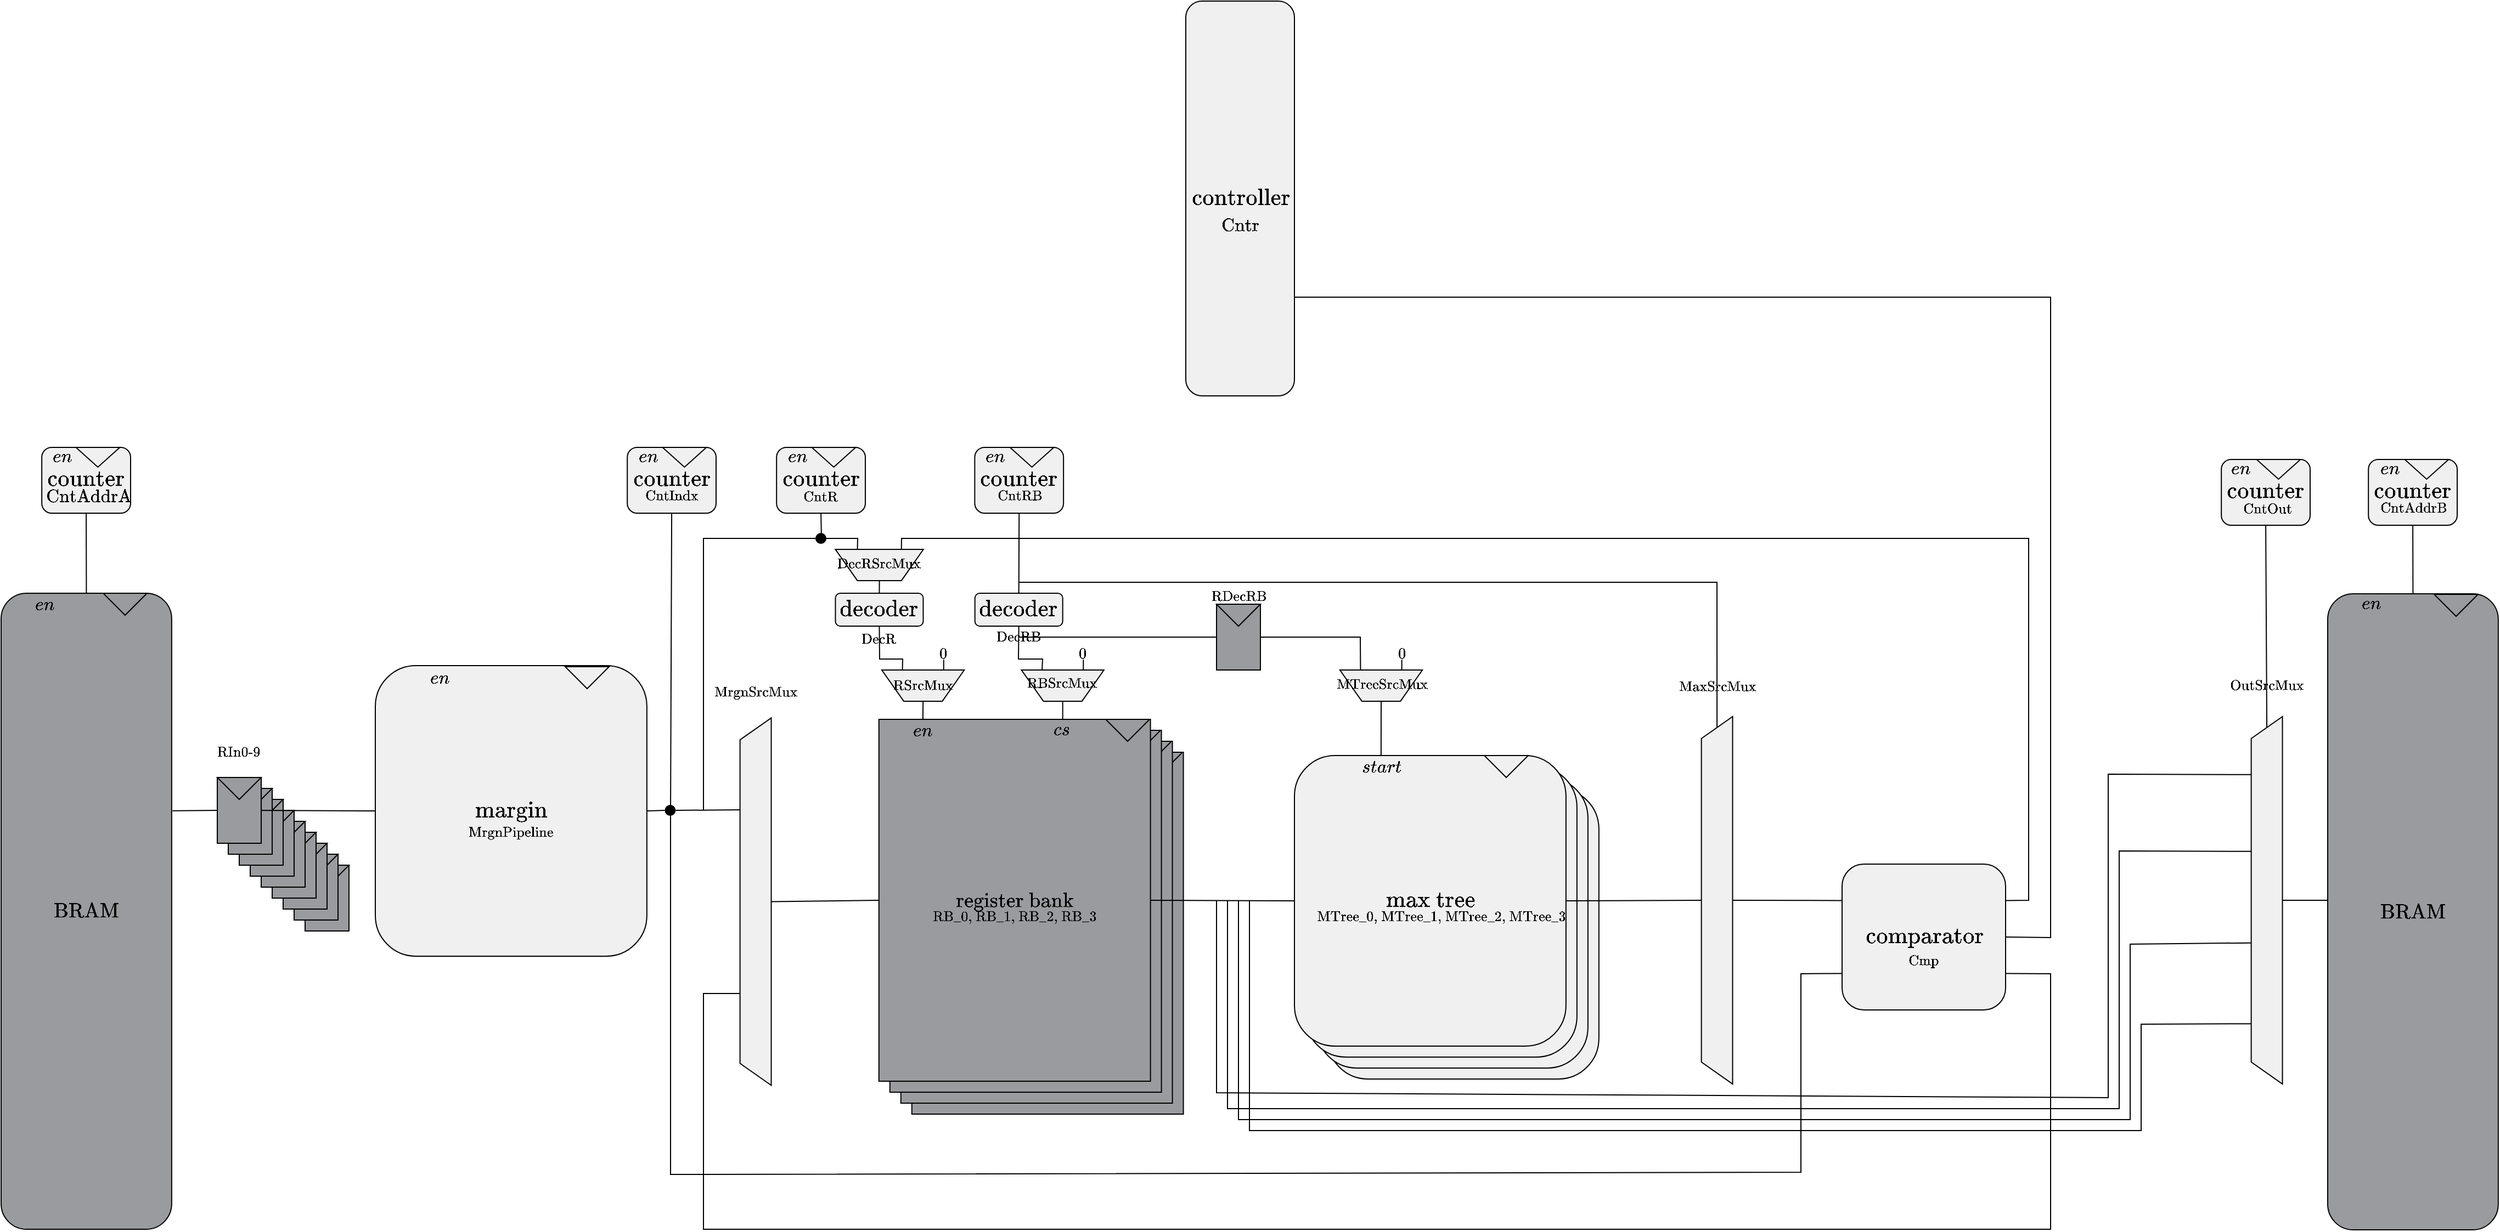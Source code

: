 <mxfile version="26.0.10">
  <diagram name="Page-1" id="adOrIFymFFJTRw3BzbVN">
    <mxGraphModel dx="2607" dy="1590" grid="1" gridSize="10" guides="1" tooltips="1" connect="1" arrows="1" fold="1" page="1" pageScale="1" pageWidth="500" pageHeight="150" math="1" shadow="0">
      <root>
        <mxCell id="0" />
        <mxCell id="1" parent="0" />
        <mxCell id="SzusxRQVRMnyUwZ2KCdy-93" value="" style="group" parent="1" vertex="1" connectable="0">
          <mxGeometry x="477" y="718" width="40" height="60" as="geometry" />
        </mxCell>
        <mxCell id="SzusxRQVRMnyUwZ2KCdy-94" value="" style="group;strokeWidth=1;fillColor=#9A9B9E;strokeColor=default;container=0;" parent="SzusxRQVRMnyUwZ2KCdy-93" vertex="1" connectable="0">
          <mxGeometry width="40" height="60" as="geometry" />
        </mxCell>
        <mxCell id="SzusxRQVRMnyUwZ2KCdy-95" value="" style="rounded=0;whiteSpace=wrap;html=1;fillColor=#9A9B9E;" parent="SzusxRQVRMnyUwZ2KCdy-93" vertex="1">
          <mxGeometry width="40" height="60" as="geometry" />
        </mxCell>
        <mxCell id="SzusxRQVRMnyUwZ2KCdy-96" value="" style="triangle;whiteSpace=wrap;html=1;rotation=90;fillColor=#9A9B9E;" parent="SzusxRQVRMnyUwZ2KCdy-93" vertex="1">
          <mxGeometry x="10" y="-10" width="20" height="40" as="geometry" />
        </mxCell>
        <mxCell id="SzusxRQVRMnyUwZ2KCdy-89" value="" style="group" parent="1" vertex="1" connectable="0">
          <mxGeometry x="467" y="708" width="40" height="60" as="geometry" />
        </mxCell>
        <mxCell id="SzusxRQVRMnyUwZ2KCdy-90" value="" style="group;strokeWidth=1;fillColor=#9A9B9E;strokeColor=default;container=0;" parent="SzusxRQVRMnyUwZ2KCdy-89" vertex="1" connectable="0">
          <mxGeometry width="40" height="60" as="geometry" />
        </mxCell>
        <mxCell id="SzusxRQVRMnyUwZ2KCdy-91" value="" style="rounded=0;whiteSpace=wrap;html=1;fillColor=#9A9B9E;" parent="SzusxRQVRMnyUwZ2KCdy-89" vertex="1">
          <mxGeometry width="40" height="60" as="geometry" />
        </mxCell>
        <mxCell id="SzusxRQVRMnyUwZ2KCdy-92" value="" style="triangle;whiteSpace=wrap;html=1;rotation=90;fillColor=#9A9B9E;" parent="SzusxRQVRMnyUwZ2KCdy-89" vertex="1">
          <mxGeometry x="10" y="-10" width="20" height="40" as="geometry" />
        </mxCell>
        <mxCell id="SzusxRQVRMnyUwZ2KCdy-85" value="" style="group" parent="1" vertex="1" connectable="0">
          <mxGeometry x="457" y="698" width="40" height="60" as="geometry" />
        </mxCell>
        <mxCell id="SzusxRQVRMnyUwZ2KCdy-86" value="" style="group;strokeWidth=1;fillColor=#9A9B9E;strokeColor=default;container=0;" parent="SzusxRQVRMnyUwZ2KCdy-85" vertex="1" connectable="0">
          <mxGeometry width="40" height="60" as="geometry" />
        </mxCell>
        <mxCell id="SzusxRQVRMnyUwZ2KCdy-87" value="" style="rounded=0;whiteSpace=wrap;html=1;fillColor=#9A9B9E;" parent="SzusxRQVRMnyUwZ2KCdy-85" vertex="1">
          <mxGeometry width="40" height="60" as="geometry" />
        </mxCell>
        <mxCell id="SzusxRQVRMnyUwZ2KCdy-88" value="" style="triangle;whiteSpace=wrap;html=1;rotation=90;fillColor=#9A9B9E;" parent="SzusxRQVRMnyUwZ2KCdy-85" vertex="1">
          <mxGeometry x="10" y="-10" width="20" height="40" as="geometry" />
        </mxCell>
        <mxCell id="SzusxRQVRMnyUwZ2KCdy-81" value="" style="group" parent="1" vertex="1" connectable="0">
          <mxGeometry x="447" y="688" width="40" height="60" as="geometry" />
        </mxCell>
        <mxCell id="SzusxRQVRMnyUwZ2KCdy-82" value="" style="group;strokeWidth=1;fillColor=#9A9B9E;strokeColor=default;container=0;" parent="SzusxRQVRMnyUwZ2KCdy-81" vertex="1" connectable="0">
          <mxGeometry width="40" height="60" as="geometry" />
        </mxCell>
        <mxCell id="SzusxRQVRMnyUwZ2KCdy-83" value="" style="rounded=0;whiteSpace=wrap;html=1;fillColor=#9A9B9E;" parent="SzusxRQVRMnyUwZ2KCdy-81" vertex="1">
          <mxGeometry width="40" height="60" as="geometry" />
        </mxCell>
        <mxCell id="SzusxRQVRMnyUwZ2KCdy-84" value="" style="triangle;whiteSpace=wrap;html=1;rotation=90;fillColor=#9A9B9E;" parent="SzusxRQVRMnyUwZ2KCdy-81" vertex="1">
          <mxGeometry x="10" y="-10" width="20" height="40" as="geometry" />
        </mxCell>
        <mxCell id="SzusxRQVRMnyUwZ2KCdy-77" value="" style="group" parent="1" vertex="1" connectable="0">
          <mxGeometry x="437" y="678" width="40" height="60" as="geometry" />
        </mxCell>
        <mxCell id="SzusxRQVRMnyUwZ2KCdy-78" value="" style="group;strokeWidth=1;fillColor=#9A9B9E;strokeColor=default;container=0;" parent="SzusxRQVRMnyUwZ2KCdy-77" vertex="1" connectable="0">
          <mxGeometry width="40" height="60" as="geometry" />
        </mxCell>
        <mxCell id="SzusxRQVRMnyUwZ2KCdy-79" value="" style="rounded=0;whiteSpace=wrap;html=1;fillColor=#9A9B9E;" parent="SzusxRQVRMnyUwZ2KCdy-77" vertex="1">
          <mxGeometry width="40" height="60" as="geometry" />
        </mxCell>
        <mxCell id="SzusxRQVRMnyUwZ2KCdy-80" value="" style="triangle;whiteSpace=wrap;html=1;rotation=90;fillColor=#9A9B9E;" parent="SzusxRQVRMnyUwZ2KCdy-77" vertex="1">
          <mxGeometry x="10" y="-10" width="20" height="40" as="geometry" />
        </mxCell>
        <mxCell id="SzusxRQVRMnyUwZ2KCdy-73" value="" style="group" parent="1" vertex="1" connectable="0">
          <mxGeometry x="427" y="668" width="40" height="60" as="geometry" />
        </mxCell>
        <mxCell id="SzusxRQVRMnyUwZ2KCdy-74" value="" style="group;strokeWidth=1;fillColor=#9A9B9E;strokeColor=default;container=0;" parent="SzusxRQVRMnyUwZ2KCdy-73" vertex="1" connectable="0">
          <mxGeometry width="40" height="60" as="geometry" />
        </mxCell>
        <mxCell id="SzusxRQVRMnyUwZ2KCdy-75" value="" style="rounded=0;whiteSpace=wrap;html=1;fillColor=#9A9B9E;" parent="SzusxRQVRMnyUwZ2KCdy-73" vertex="1">
          <mxGeometry width="40" height="60" as="geometry" />
        </mxCell>
        <mxCell id="SzusxRQVRMnyUwZ2KCdy-76" value="" style="triangle;whiteSpace=wrap;html=1;rotation=90;fillColor=#9A9B9E;" parent="SzusxRQVRMnyUwZ2KCdy-73" vertex="1">
          <mxGeometry x="10" y="-10" width="20" height="40" as="geometry" />
        </mxCell>
        <mxCell id="SzusxRQVRMnyUwZ2KCdy-69" value="" style="group" parent="1" vertex="1" connectable="0">
          <mxGeometry x="417" y="658" width="40" height="60" as="geometry" />
        </mxCell>
        <mxCell id="SzusxRQVRMnyUwZ2KCdy-70" value="" style="group;strokeWidth=1;fillColor=#9A9B9E;strokeColor=default;container=0;" parent="SzusxRQVRMnyUwZ2KCdy-69" vertex="1" connectable="0">
          <mxGeometry width="40" height="60" as="geometry" />
        </mxCell>
        <mxCell id="SzusxRQVRMnyUwZ2KCdy-71" value="" style="rounded=0;whiteSpace=wrap;html=1;fillColor=#9A9B9E;" parent="SzusxRQVRMnyUwZ2KCdy-69" vertex="1">
          <mxGeometry width="40" height="60" as="geometry" />
        </mxCell>
        <mxCell id="SzusxRQVRMnyUwZ2KCdy-72" value="" style="triangle;whiteSpace=wrap;html=1;rotation=90;fillColor=#9A9B9E;" parent="SzusxRQVRMnyUwZ2KCdy-69" vertex="1">
          <mxGeometry x="10" y="-10" width="20" height="40" as="geometry" />
        </mxCell>
        <mxCell id="SzusxRQVRMnyUwZ2KCdy-65" value="" style="group" parent="1" vertex="1" connectable="0">
          <mxGeometry x="407" y="648" width="40" height="60" as="geometry" />
        </mxCell>
        <mxCell id="SzusxRQVRMnyUwZ2KCdy-66" value="" style="group;strokeWidth=1;fillColor=#9A9B9E;strokeColor=default;container=0;" parent="SzusxRQVRMnyUwZ2KCdy-65" vertex="1" connectable="0">
          <mxGeometry width="40" height="60" as="geometry" />
        </mxCell>
        <mxCell id="SzusxRQVRMnyUwZ2KCdy-67" value="" style="rounded=0;whiteSpace=wrap;html=1;fillColor=#9A9B9E;" parent="SzusxRQVRMnyUwZ2KCdy-65" vertex="1">
          <mxGeometry width="40" height="60" as="geometry" />
        </mxCell>
        <mxCell id="SzusxRQVRMnyUwZ2KCdy-68" value="" style="triangle;whiteSpace=wrap;html=1;rotation=90;fillColor=#9A9B9E;" parent="SzusxRQVRMnyUwZ2KCdy-65" vertex="1">
          <mxGeometry x="10" y="-10" width="20" height="40" as="geometry" />
        </mxCell>
        <mxCell id="Q722ckxabsYqj8SurIKe-194" value="" style="rounded=1;whiteSpace=wrap;html=1;fillColor=#F0F0F0;" parent="1" vertex="1">
          <mxGeometry x="1408.5" y="648" width="247.42" height="265" as="geometry" />
        </mxCell>
        <mxCell id="Q722ckxabsYqj8SurIKe-193" value="" style="rounded=1;whiteSpace=wrap;html=1;fillColor=#F0F0F0;" parent="1" vertex="1">
          <mxGeometry x="1398.5" y="638" width="247.42" height="265" as="geometry" />
        </mxCell>
        <mxCell id="Q722ckxabsYqj8SurIKe-192" value="" style="rounded=1;whiteSpace=wrap;html=1;fillColor=#F0F0F0;" parent="1" vertex="1">
          <mxGeometry x="1388.5" y="628" width="247.42" height="265" as="geometry" />
        </mxCell>
        <mxCell id="Q722ckxabsYqj8SurIKe-184" value="" style="rounded=0;whiteSpace=wrap;html=1;fillColor=#9A9B9E;" parent="1" vertex="1">
          <mxGeometry x="1029.87" y="615" width="247.42" height="330" as="geometry" />
        </mxCell>
        <mxCell id="Q722ckxabsYqj8SurIKe-185" value="" style="triangle;whiteSpace=wrap;html=1;rotation=90;fillColor=#9A9B9E;" parent="1" vertex="1">
          <mxGeometry x="1246.5" y="605" width="20" height="40" as="geometry" />
        </mxCell>
        <mxCell id="Q722ckxabsYqj8SurIKe-186" value="&lt;font style=&quot;font-size: 14px;&quot;&gt;$$en$$&lt;/font&gt;" style="text;html=1;align=center;verticalAlign=middle;whiteSpace=wrap;rounded=0;" parent="1" vertex="1">
          <mxGeometry x="1040.08" y="616" width="60" height="18" as="geometry" />
        </mxCell>
        <mxCell id="Q722ckxabsYqj8SurIKe-187" value="&lt;font style=&quot;font-size: 14px;&quot;&gt;$$cs$$&lt;/font&gt;" style="text;html=1;align=center;verticalAlign=middle;whiteSpace=wrap;rounded=0;" parent="1" vertex="1">
          <mxGeometry x="1167.34" y="615" width="60" height="18" as="geometry" />
        </mxCell>
        <mxCell id="Q722ckxabsYqj8SurIKe-180" value="" style="rounded=0;whiteSpace=wrap;html=1;fillColor=#9A9B9E;" parent="1" vertex="1">
          <mxGeometry x="1019.87" y="605" width="247.42" height="330" as="geometry" />
        </mxCell>
        <mxCell id="Q722ckxabsYqj8SurIKe-181" value="" style="triangle;whiteSpace=wrap;html=1;rotation=90;fillColor=#9A9B9E;" parent="1" vertex="1">
          <mxGeometry x="1236.5" y="595" width="20" height="40" as="geometry" />
        </mxCell>
        <mxCell id="Q722ckxabsYqj8SurIKe-182" value="&lt;font style=&quot;font-size: 14px;&quot;&gt;$$en$$&lt;/font&gt;" style="text;html=1;align=center;verticalAlign=middle;whiteSpace=wrap;rounded=0;" parent="1" vertex="1">
          <mxGeometry x="1030.08" y="606" width="60" height="18" as="geometry" />
        </mxCell>
        <mxCell id="Q722ckxabsYqj8SurIKe-183" value="&lt;font style=&quot;font-size: 14px;&quot;&gt;$$cs$$&lt;/font&gt;" style="text;html=1;align=center;verticalAlign=middle;whiteSpace=wrap;rounded=0;" parent="1" vertex="1">
          <mxGeometry x="1157.34" y="605" width="60" height="18" as="geometry" />
        </mxCell>
        <mxCell id="Q722ckxabsYqj8SurIKe-176" value="" style="rounded=0;whiteSpace=wrap;html=1;fillColor=#9A9B9E;" parent="1" vertex="1">
          <mxGeometry x="1009.87" y="595" width="247.42" height="330" as="geometry" />
        </mxCell>
        <mxCell id="Q722ckxabsYqj8SurIKe-177" value="" style="triangle;whiteSpace=wrap;html=1;rotation=90;fillColor=#9A9B9E;" parent="1" vertex="1">
          <mxGeometry x="1226.5" y="585" width="20" height="40" as="geometry" />
        </mxCell>
        <mxCell id="Q722ckxabsYqj8SurIKe-178" value="&lt;font style=&quot;font-size: 14px;&quot;&gt;$$en$$&lt;/font&gt;" style="text;html=1;align=center;verticalAlign=middle;whiteSpace=wrap;rounded=0;" parent="1" vertex="1">
          <mxGeometry x="1020.08" y="596" width="60" height="18" as="geometry" />
        </mxCell>
        <mxCell id="Q722ckxabsYqj8SurIKe-179" value="&lt;font style=&quot;font-size: 14px;&quot;&gt;$$cs$$&lt;/font&gt;" style="text;html=1;align=center;verticalAlign=middle;whiteSpace=wrap;rounded=0;" parent="1" vertex="1">
          <mxGeometry x="1147.34" y="595" width="60" height="18" as="geometry" />
        </mxCell>
        <mxCell id="Q722ckxabsYqj8SurIKe-1" value="" style="shape=trapezoid;perimeter=trapezoidPerimeter;whiteSpace=wrap;html=1;fixedSize=1;rotation=-90;fillColor=#F0F0F0;" parent="1" vertex="1">
          <mxGeometry x="720" y="737" width="335.08" height="28.44" as="geometry" />
        </mxCell>
        <mxCell id="Q722ckxabsYqj8SurIKe-38" value="&lt;font size=&quot;3&quot;&gt;$$\text{register bank}$$&lt;/font&gt;" style="rounded=0;whiteSpace=wrap;html=1;fillColor=#9A9B9E;" parent="1" vertex="1">
          <mxGeometry x="999.87" y="585" width="247.42" height="330" as="geometry" />
        </mxCell>
        <mxCell id="Q722ckxabsYqj8SurIKe-40" value="" style="triangle;whiteSpace=wrap;html=1;rotation=90;fillColor=#9A9B9E;" parent="1" vertex="1">
          <mxGeometry x="1216.5" y="575" width="20" height="40" as="geometry" />
        </mxCell>
        <mxCell id="Q722ckxabsYqj8SurIKe-41" value="&lt;font style=&quot;font-size: 14px;&quot;&gt;$$en$$&lt;/font&gt;" style="text;html=1;align=center;verticalAlign=middle;whiteSpace=wrap;rounded=0;" parent="1" vertex="1">
          <mxGeometry x="1010.08" y="586" width="60" height="18" as="geometry" />
        </mxCell>
        <mxCell id="Q722ckxabsYqj8SurIKe-42" value="&lt;font style=&quot;font-size: 14px;&quot;&gt;$$cs$$&lt;/font&gt;" style="text;html=1;align=center;verticalAlign=middle;whiteSpace=wrap;rounded=0;" parent="1" vertex="1">
          <mxGeometry x="1137.34" y="585" width="60" height="18" as="geometry" />
        </mxCell>
        <mxCell id="Q722ckxabsYqj8SurIKe-44" value="" style="shape=trapezoid;perimeter=trapezoidPerimeter;whiteSpace=wrap;html=1;fixedSize=1;rotation=-180;fillColor=#F0F0F0;" parent="1" vertex="1">
          <mxGeometry x="1002.5" y="540" width="75.16" height="28.44" as="geometry" />
        </mxCell>
        <mxCell id="Q722ckxabsYqj8SurIKe-70" value="" style="endArrow=none;html=1;rounded=0;exitX=0.5;exitY=1;exitDx=0;exitDy=0;entryX=0;entryY=0.5;entryDx=0;entryDy=0;startFill=0;" parent="1" source="Q722ckxabsYqj8SurIKe-1" target="Q722ckxabsYqj8SurIKe-38" edge="1">
          <mxGeometry width="50" height="50" relative="1" as="geometry">
            <mxPoint x="1047.58" y="825" as="sourcePoint" />
            <mxPoint x="1097.58" y="775" as="targetPoint" />
          </mxGeometry>
        </mxCell>
        <mxCell id="Q722ckxabsYqj8SurIKe-74" value="&lt;font style=&quot;font-size: 18px;&quot;&gt;$$\text{decoder}$$&lt;/font&gt;" style="rounded=1;whiteSpace=wrap;html=1;fillColor=#F0F0F0;" parent="1" vertex="1">
          <mxGeometry x="960.24" y="470" width="80" height="30" as="geometry" />
        </mxCell>
        <mxCell id="Q722ckxabsYqj8SurIKe-79" value="" style="group" parent="1" vertex="1" connectable="0">
          <mxGeometry x="898.5" y="330" width="89" height="67" as="geometry" />
        </mxCell>
        <mxCell id="Q722ckxabsYqj8SurIKe-75" value="&lt;font style=&quot;font-size: 18px;&quot;&gt;$$\text{counter}$$&lt;/font&gt;" style="rounded=1;whiteSpace=wrap;html=1;fillColor=#F0F0F0;" parent="Q722ckxabsYqj8SurIKe-79" vertex="1">
          <mxGeometry x="8.091" y="7" width="80.909" height="60" as="geometry" />
        </mxCell>
        <mxCell id="Q722ckxabsYqj8SurIKe-77" value="" style="triangle;whiteSpace=wrap;html=1;rotation=90;fillColor=#F0F0F0;" parent="Q722ckxabsYqj8SurIKe-79" vertex="1">
          <mxGeometry x="51.203" y="-4" width="17.98" height="40" as="geometry" />
        </mxCell>
        <mxCell id="Q722ckxabsYqj8SurIKe-78" value="&lt;font style=&quot;font-size: 14px;&quot;&gt;$$en$$&lt;/font&gt;" style="text;html=1;align=center;verticalAlign=middle;whiteSpace=wrap;rounded=0;" parent="Q722ckxabsYqj8SurIKe-79" vertex="1">
          <mxGeometry width="53.939" height="30" as="geometry" />
        </mxCell>
        <mxCell id="iXVDNPHg3G7X44UoFmJs-3" value="&lt;font style=&quot;font-size: 11px;&quot;&gt;$$\text{CntR}$$&lt;/font&gt;" style="text;html=1;align=center;verticalAlign=middle;whiteSpace=wrap;rounded=0;" vertex="1" parent="Q722ckxabsYqj8SurIKe-79">
          <mxGeometry x="18.55" y="37" width="60" height="30" as="geometry" />
        </mxCell>
        <mxCell id="Q722ckxabsYqj8SurIKe-97" value="" style="endArrow=none;html=1;rounded=0;entryX=0.5;entryY=1;entryDx=0;entryDy=0;exitX=0.75;exitY=1;exitDx=0;exitDy=0;" parent="1" source="Q722ckxabsYqj8SurIKe-44" target="Q722ckxabsYqj8SurIKe-74" edge="1">
          <mxGeometry width="50" height="50" relative="1" as="geometry">
            <mxPoint x="947.5" y="530" as="sourcePoint" />
            <mxPoint x="997.5" y="480" as="targetPoint" />
            <Array as="points">
              <mxPoint x="1021.5" y="530" />
              <mxPoint x="1000.5" y="530" />
            </Array>
          </mxGeometry>
        </mxCell>
        <mxCell id="Q722ckxabsYqj8SurIKe-98" value="" style="shape=trapezoid;perimeter=trapezoidPerimeter;whiteSpace=wrap;html=1;fixedSize=1;rotation=-180;fillColor=#F0F0F0;" parent="1" vertex="1">
          <mxGeometry x="960.24" y="430" width="80.16" height="28.44" as="geometry" />
        </mxCell>
        <mxCell id="Q722ckxabsYqj8SurIKe-99" value="" style="endArrow=none;html=1;rounded=0;exitX=0.5;exitY=0;exitDx=0;exitDy=0;entryX=0.5;entryY=0;entryDx=0;entryDy=0;" parent="1" source="Q722ckxabsYqj8SurIKe-74" target="Q722ckxabsYqj8SurIKe-98" edge="1">
          <mxGeometry width="50" height="50" relative="1" as="geometry">
            <mxPoint x="1107.5" y="430" as="sourcePoint" />
            <mxPoint x="1157.5" y="380" as="targetPoint" />
          </mxGeometry>
        </mxCell>
        <mxCell id="Q722ckxabsYqj8SurIKe-102" value="" style="endArrow=none;html=1;rounded=0;entryX=0.5;entryY=1;entryDx=0;entryDy=0;exitX=0.75;exitY=1;exitDx=0;exitDy=0;" parent="1" source="Q722ckxabsYqj8SurIKe-98" target="Q722ckxabsYqj8SurIKe-75" edge="1">
          <mxGeometry width="50" height="50" relative="1" as="geometry">
            <mxPoint x="947.5" y="370" as="sourcePoint" />
            <mxPoint x="997.5" y="320" as="targetPoint" />
            <Array as="points">
              <mxPoint x="980.5" y="420" />
              <mxPoint x="947.5" y="420" />
            </Array>
          </mxGeometry>
        </mxCell>
        <mxCell id="Q722ckxabsYqj8SurIKe-105" value="$$0$$" style="text;html=1;align=center;verticalAlign=middle;whiteSpace=wrap;rounded=0;" parent="1" vertex="1">
          <mxGeometry x="1055.08" y="520" width="7.54" height="10" as="geometry" />
        </mxCell>
        <mxCell id="Q722ckxabsYqj8SurIKe-108" value="" style="endArrow=none;html=1;rounded=0;entryX=0.25;entryY=1;entryDx=0;entryDy=0;exitX=0.441;exitY=1.031;exitDx=0;exitDy=0;exitPerimeter=0;" parent="1" target="Q722ckxabsYqj8SurIKe-44" edge="1">
          <mxGeometry width="50" height="50" relative="1" as="geometry">
            <mxPoint x="1058.9" y="530.62" as="sourcePoint" />
            <mxPoint x="1067.5" y="540" as="targetPoint" />
          </mxGeometry>
        </mxCell>
        <mxCell id="Q722ckxabsYqj8SurIKe-114" value="" style="shape=trapezoid;perimeter=trapezoidPerimeter;whiteSpace=wrap;html=1;fixedSize=1;rotation=-180;fillColor=#F0F0F0;" parent="1" vertex="1">
          <mxGeometry x="1129.76" y="540" width="75.16" height="28.44" as="geometry" />
        </mxCell>
        <mxCell id="Q722ckxabsYqj8SurIKe-115" value="&lt;font style=&quot;font-size: 18px;&quot;&gt;$$\text{decoder}$$&lt;/font&gt;" style="rounded=1;whiteSpace=wrap;html=1;fillColor=#F0F0F0;" parent="1" vertex="1">
          <mxGeometry x="1087.34" y="470" width="80" height="30" as="geometry" />
        </mxCell>
        <mxCell id="Q722ckxabsYqj8SurIKe-117" value="$$0$$" style="text;html=1;align=center;verticalAlign=middle;whiteSpace=wrap;rounded=0;" parent="1" vertex="1">
          <mxGeometry x="1182.34" y="520" width="7.54" height="10" as="geometry" />
        </mxCell>
        <mxCell id="Q722ckxabsYqj8SurIKe-118" value="" style="endArrow=none;html=1;rounded=0;entryX=0.25;entryY=1;entryDx=0;entryDy=0;exitX=0.441;exitY=1.031;exitDx=0;exitDy=0;exitPerimeter=0;" parent="1" target="Q722ckxabsYqj8SurIKe-114" edge="1">
          <mxGeometry width="50" height="50" relative="1" as="geometry">
            <mxPoint x="1186.16" y="530.62" as="sourcePoint" />
            <mxPoint x="1194.76" y="540" as="targetPoint" />
          </mxGeometry>
        </mxCell>
        <mxCell id="Q722ckxabsYqj8SurIKe-119" value="" style="endArrow=none;html=1;rounded=0;exitX=0.5;exitY=0;exitDx=0;exitDy=0;entryX=0.5;entryY=0;entryDx=0;entryDy=0;" parent="1" source="Q722ckxabsYqj8SurIKe-42" target="Q722ckxabsYqj8SurIKe-114" edge="1">
          <mxGeometry width="50" height="50" relative="1" as="geometry">
            <mxPoint x="1277.5" y="540" as="sourcePoint" />
            <mxPoint x="1327.5" y="490" as="targetPoint" />
          </mxGeometry>
        </mxCell>
        <mxCell id="Q722ckxabsYqj8SurIKe-120" value="" style="group;rounded=0;" parent="1" vertex="1" connectable="0">
          <mxGeometry x="1079.08" y="330" width="89" height="67" as="geometry" />
        </mxCell>
        <mxCell id="Q722ckxabsYqj8SurIKe-121" value="&lt;font style=&quot;font-size: 18px;&quot;&gt;$$\text{counter}$$&lt;/font&gt;" style="rounded=1;whiteSpace=wrap;html=1;fillColor=#F0F0F0;" parent="Q722ckxabsYqj8SurIKe-120" vertex="1">
          <mxGeometry x="8.091" y="7" width="80.909" height="60" as="geometry" />
        </mxCell>
        <mxCell id="Q722ckxabsYqj8SurIKe-122" value="" style="triangle;whiteSpace=wrap;html=1;rotation=90;fillColor=#F0F0F0;" parent="Q722ckxabsYqj8SurIKe-120" vertex="1">
          <mxGeometry x="51.203" y="-4" width="17.98" height="40" as="geometry" />
        </mxCell>
        <mxCell id="Q722ckxabsYqj8SurIKe-123" value="&lt;font style=&quot;font-size: 14px;&quot;&gt;$$en$$&lt;/font&gt;" style="text;html=1;align=center;verticalAlign=middle;whiteSpace=wrap;rounded=0;" parent="Q722ckxabsYqj8SurIKe-120" vertex="1">
          <mxGeometry width="53.939" height="30" as="geometry" />
        </mxCell>
        <mxCell id="iXVDNPHg3G7X44UoFmJs-4" value="&lt;font style=&quot;font-size: 11px;&quot;&gt;$$\text{CntRB}$$&lt;/font&gt;" style="text;html=1;align=center;verticalAlign=middle;whiteSpace=wrap;rounded=0;" vertex="1" parent="Q722ckxabsYqj8SurIKe-120">
          <mxGeometry x="18.55" y="36" width="60" height="30" as="geometry" />
        </mxCell>
        <mxCell id="Q722ckxabsYqj8SurIKe-124" value="" style="endArrow=none;html=1;rounded=0;entryX=0.5;entryY=1;entryDx=0;entryDy=0;exitX=0.5;exitY=0;exitDx=0;exitDy=0;" parent="1" source="Q722ckxabsYqj8SurIKe-115" target="Q722ckxabsYqj8SurIKe-121" edge="1">
          <mxGeometry width="50" height="50" relative="1" as="geometry">
            <mxPoint x="1117.5" y="500" as="sourcePoint" />
            <mxPoint x="1167.5" y="450" as="targetPoint" />
          </mxGeometry>
        </mxCell>
        <mxCell id="Q722ckxabsYqj8SurIKe-139" value="" style="endArrow=none;html=1;rounded=0;entryX=0.5;entryY=0;entryDx=0;entryDy=0;exitX=0.162;exitY=-0.001;exitDx=0;exitDy=0;exitPerimeter=0;" parent="1" source="Q722ckxabsYqj8SurIKe-38" target="Q722ckxabsYqj8SurIKe-44" edge="1">
          <mxGeometry width="50" height="50" relative="1" as="geometry">
            <mxPoint x="947.5" y="630" as="sourcePoint" />
            <mxPoint x="997.5" y="580" as="targetPoint" />
          </mxGeometry>
        </mxCell>
        <mxCell id="Q722ckxabsYqj8SurIKe-190" value="&lt;font style=&quot;font-size: 18px;&quot;&gt;$$\text{max tree}$$&lt;/font&gt;" style="rounded=1;whiteSpace=wrap;html=1;fillColor=#F0F0F0;" parent="1" vertex="1">
          <mxGeometry x="1378.5" y="618" width="247.42" height="265" as="geometry" />
        </mxCell>
        <mxCell id="Q722ckxabsYqj8SurIKe-191" value="&lt;font style=&quot;font-size: 18px;&quot;&gt;$$\text{controller}$$&lt;/font&gt;" style="rounded=1;whiteSpace=wrap;html=1;fillColor=#F0F0F0;" parent="1" vertex="1">
          <mxGeometry x="1279.5" y="-70" width="99" height="360" as="geometry" />
        </mxCell>
        <mxCell id="Q722ckxabsYqj8SurIKe-195" value="" style="endArrow=none;html=1;rounded=0;exitX=1;exitY=0.5;exitDx=0;exitDy=0;entryX=0;entryY=0.5;entryDx=0;entryDy=0;" parent="1" source="Q722ckxabsYqj8SurIKe-38" target="Q722ckxabsYqj8SurIKe-190" edge="1">
          <mxGeometry width="50" height="50" relative="1" as="geometry">
            <mxPoint x="1367.5" y="760" as="sourcePoint" />
            <mxPoint x="1417.5" y="710" as="targetPoint" />
          </mxGeometry>
        </mxCell>
        <mxCell id="Q722ckxabsYqj8SurIKe-196" value="" style="shape=trapezoid;perimeter=trapezoidPerimeter;whiteSpace=wrap;html=1;fixedSize=1;rotation=-90;fillColor=#F0F0F0;" parent="1" vertex="1">
          <mxGeometry x="1596" y="735.78" width="335.08" height="28.44" as="geometry" />
        </mxCell>
        <mxCell id="Q722ckxabsYqj8SurIKe-197" value="" style="endArrow=none;html=1;rounded=0;exitX=1;exitY=0.5;exitDx=0;exitDy=0;entryX=0.5;entryY=0;entryDx=0;entryDy=0;" parent="1" source="Q722ckxabsYqj8SurIKe-190" target="Q722ckxabsYqj8SurIKe-196" edge="1">
          <mxGeometry width="50" height="50" relative="1" as="geometry">
            <mxPoint x="1857.5" y="790" as="sourcePoint" />
            <mxPoint x="1747.5" y="750" as="targetPoint" />
          </mxGeometry>
        </mxCell>
        <mxCell id="Q722ckxabsYqj8SurIKe-198" value="&lt;font style=&quot;font-size: 18px;&quot;&gt;$$\text{comparator}$$&lt;/font&gt;" style="rounded=1;whiteSpace=wrap;html=1;fillColor=#F0F0F0;" parent="1" vertex="1">
          <mxGeometry x="1877.5" y="717" width="149" height="133" as="geometry" />
        </mxCell>
        <mxCell id="Q722ckxabsYqj8SurIKe-200" value="" style="endArrow=none;html=1;rounded=0;entryX=0.25;entryY=0;entryDx=0;entryDy=0;exitX=1;exitY=0.75;exitDx=0;exitDy=0;" parent="1" source="Q722ckxabsYqj8SurIKe-198" target="Q722ckxabsYqj8SurIKe-1" edge="1">
          <mxGeometry width="50" height="50" relative="1" as="geometry">
            <mxPoint x="2027.5" y="770" as="sourcePoint" />
            <mxPoint x="747.5" y="850" as="targetPoint" />
            <Array as="points">
              <mxPoint x="2067.5" y="817" />
              <mxPoint x="2067.5" y="1050" />
              <mxPoint x="840" y="1050" />
              <mxPoint x="840" y="835" />
            </Array>
          </mxGeometry>
        </mxCell>
        <mxCell id="Q722ckxabsYqj8SurIKe-201" value="" style="triangle;whiteSpace=wrap;html=1;rotation=90;fillColor=#F0F0F0;" parent="1" vertex="1">
          <mxGeometry x="1561.5" y="608" width="20" height="40" as="geometry" />
        </mxCell>
        <mxCell id="Q722ckxabsYqj8SurIKe-202" value="&lt;font style=&quot;font-size: 14px;&quot;&gt;$$start$$&lt;/font&gt;" style="text;html=1;align=center;verticalAlign=middle;whiteSpace=wrap;rounded=0;" parent="1" vertex="1">
          <mxGeometry x="1427.5" y="613" width="60" height="30" as="geometry" />
        </mxCell>
        <mxCell id="SzusxRQVRMnyUwZ2KCdy-1" value="" style="endArrow=none;html=1;rounded=0;entryX=1;entryY=0.5;entryDx=0;entryDy=0;" parent="1" target="Q722ckxabsYqj8SurIKe-196" edge="1">
          <mxGeometry width="50" height="50" relative="1" as="geometry">
            <mxPoint x="1127.5" y="460" as="sourcePoint" />
            <mxPoint x="1757.5" y="470" as="targetPoint" />
            <Array as="points">
              <mxPoint x="1763.5" y="460" />
            </Array>
          </mxGeometry>
        </mxCell>
        <mxCell id="SzusxRQVRMnyUwZ2KCdy-2" value="" style="endArrow=none;html=1;rounded=0;entryX=0;entryY=0.25;entryDx=0;entryDy=0;exitX=0.5;exitY=1;exitDx=0;exitDy=0;" parent="1" source="Q722ckxabsYqj8SurIKe-196" target="Q722ckxabsYqj8SurIKe-198" edge="1">
          <mxGeometry width="50" height="50" relative="1" as="geometry">
            <mxPoint x="1837.5" y="940" as="sourcePoint" />
            <mxPoint x="1887.5" y="890" as="targetPoint" />
          </mxGeometry>
        </mxCell>
        <mxCell id="SzusxRQVRMnyUwZ2KCdy-3" value="" style="endArrow=none;html=1;rounded=0;exitX=1;exitY=0.25;exitDx=0;exitDy=0;entryX=0.25;entryY=1;entryDx=0;entryDy=0;" parent="1" source="Q722ckxabsYqj8SurIKe-198" target="Q722ckxabsYqj8SurIKe-98" edge="1">
          <mxGeometry width="50" height="50" relative="1" as="geometry">
            <mxPoint x="2037.5" y="750" as="sourcePoint" />
            <mxPoint x="2087.5" y="700" as="targetPoint" />
            <Array as="points">
              <mxPoint x="2047.5" y="750" />
              <mxPoint x="2047.5" y="420" />
              <mxPoint x="1020.5" y="420" />
            </Array>
          </mxGeometry>
        </mxCell>
        <mxCell id="SzusxRQVRMnyUwZ2KCdy-4" value="" style="endArrow=none;html=1;rounded=0;exitX=1;exitY=0.5;exitDx=0;exitDy=0;entryX=1;entryY=0.75;entryDx=0;entryDy=0;" parent="1" source="Q722ckxabsYqj8SurIKe-198" target="Q722ckxabsYqj8SurIKe-191" edge="1">
          <mxGeometry width="50" height="50" relative="1" as="geometry">
            <mxPoint x="2047.5" y="790" as="sourcePoint" />
            <mxPoint x="2067.5" y="308.462" as="targetPoint" />
            <Array as="points">
              <mxPoint x="2067.5" y="784" />
              <mxPoint x="2067.5" y="200" />
            </Array>
          </mxGeometry>
        </mxCell>
        <mxCell id="SzusxRQVRMnyUwZ2KCdy-6" value="" style="shape=trapezoid;perimeter=trapezoidPerimeter;whiteSpace=wrap;html=1;fixedSize=1;rotation=-180;fillColor=#F0F0F0;" parent="1" vertex="1">
          <mxGeometry x="1419.92" y="540" width="75.16" height="28.44" as="geometry" />
        </mxCell>
        <mxCell id="SzusxRQVRMnyUwZ2KCdy-7" value="$$0$$" style="text;html=1;align=center;verticalAlign=middle;whiteSpace=wrap;rounded=0;" parent="1" vertex="1">
          <mxGeometry x="1472.5" y="520" width="7.54" height="10" as="geometry" />
        </mxCell>
        <mxCell id="SzusxRQVRMnyUwZ2KCdy-8" value="" style="endArrow=none;html=1;rounded=0;entryX=0.25;entryY=1;entryDx=0;entryDy=0;exitX=0.441;exitY=1.031;exitDx=0;exitDy=0;exitPerimeter=0;" parent="1" target="SzusxRQVRMnyUwZ2KCdy-6" edge="1">
          <mxGeometry width="50" height="50" relative="1" as="geometry">
            <mxPoint x="1476.32" y="530.62" as="sourcePoint" />
            <mxPoint x="1484.92" y="540" as="targetPoint" />
          </mxGeometry>
        </mxCell>
        <mxCell id="SzusxRQVRMnyUwZ2KCdy-12" value="" style="group" parent="1" vertex="1" connectable="0">
          <mxGeometry x="1307.5" y="480" width="40" height="60" as="geometry" />
        </mxCell>
        <mxCell id="SzusxRQVRMnyUwZ2KCdy-13" value="" style="group;strokeWidth=1;fillColor=#9A9B9E;strokeColor=default;container=0;" parent="SzusxRQVRMnyUwZ2KCdy-12" vertex="1" connectable="0">
          <mxGeometry width="40" height="60" as="geometry" />
        </mxCell>
        <mxCell id="SzusxRQVRMnyUwZ2KCdy-14" value="" style="rounded=0;whiteSpace=wrap;html=1;fillColor=#9A9B9E;" parent="SzusxRQVRMnyUwZ2KCdy-12" vertex="1">
          <mxGeometry width="40" height="60" as="geometry" />
        </mxCell>
        <mxCell id="SzusxRQVRMnyUwZ2KCdy-15" value="" style="triangle;whiteSpace=wrap;html=1;rotation=90;fillColor=#9A9B9E;" parent="SzusxRQVRMnyUwZ2KCdy-12" vertex="1">
          <mxGeometry x="10" y="-10" width="20" height="40" as="geometry" />
        </mxCell>
        <mxCell id="SzusxRQVRMnyUwZ2KCdy-16" value="" style="endArrow=none;html=1;rounded=0;entryX=0;entryY=0.5;entryDx=0;entryDy=0;" parent="1" target="SzusxRQVRMnyUwZ2KCdy-14" edge="1">
          <mxGeometry width="50" height="50" relative="1" as="geometry">
            <mxPoint x="1127.5" y="510" as="sourcePoint" />
            <mxPoint x="1307.5" y="510" as="targetPoint" />
          </mxGeometry>
        </mxCell>
        <mxCell id="SzusxRQVRMnyUwZ2KCdy-17" value="" style="endArrow=none;html=1;rounded=0;exitX=1;exitY=0.5;exitDx=0;exitDy=0;entryX=0.75;entryY=1;entryDx=0;entryDy=0;" parent="1" source="SzusxRQVRMnyUwZ2KCdy-14" target="SzusxRQVRMnyUwZ2KCdy-6" edge="1">
          <mxGeometry width="50" height="50" relative="1" as="geometry">
            <mxPoint x="1387.5" y="550" as="sourcePoint" />
            <mxPoint x="1437.5" y="500" as="targetPoint" />
            <Array as="points">
              <mxPoint x="1438.5" y="510" />
            </Array>
          </mxGeometry>
        </mxCell>
        <mxCell id="SzusxRQVRMnyUwZ2KCdy-18" value="" style="shape=trapezoid;perimeter=trapezoidPerimeter;whiteSpace=wrap;html=1;fixedSize=1;rotation=-90;fillColor=#F0F0F0;" parent="1" vertex="1">
          <mxGeometry x="2097" y="735.78" width="335.08" height="28.44" as="geometry" />
        </mxCell>
        <mxCell id="SzusxRQVRMnyUwZ2KCdy-19" value="" style="endArrow=none;html=1;rounded=0;exitX=0.842;exitY=-0.001;exitDx=0;exitDy=0;exitPerimeter=0;" parent="1" source="SzusxRQVRMnyUwZ2KCdy-18" edge="1">
          <mxGeometry width="50" height="50" relative="1" as="geometry">
            <mxPoint x="2276.837" y="635.568" as="sourcePoint" />
            <mxPoint x="1307.5" y="750.5" as="targetPoint" />
            <Array as="points">
              <mxPoint x="2120" y="635" />
              <mxPoint x="2120" y="930" />
              <mxPoint x="1307.5" y="925.5" />
            </Array>
          </mxGeometry>
        </mxCell>
        <mxCell id="SzusxRQVRMnyUwZ2KCdy-20" value="" style="endArrow=none;html=1;rounded=0;exitX=0.633;exitY=-0.001;exitDx=0;exitDy=0;exitPerimeter=0;" parent="1" source="SzusxRQVRMnyUwZ2KCdy-18" edge="1">
          <mxGeometry width="50" height="50" relative="1" as="geometry">
            <mxPoint x="2247.5" y="690" as="sourcePoint" />
            <mxPoint x="1317.5" y="750" as="targetPoint" />
            <Array as="points">
              <mxPoint x="2130" y="705" />
              <mxPoint x="2130" y="940" />
              <mxPoint x="1317.5" y="940" />
            </Array>
          </mxGeometry>
        </mxCell>
        <mxCell id="SzusxRQVRMnyUwZ2KCdy-21" value="" style="endArrow=none;html=1;rounded=0;exitX=0.384;exitY=0.006;exitDx=0;exitDy=0;exitPerimeter=0;" parent="1" source="SzusxRQVRMnyUwZ2KCdy-18" edge="1">
          <mxGeometry width="50" height="50" relative="1" as="geometry">
            <mxPoint x="2127.5" y="810" as="sourcePoint" />
            <mxPoint x="1327.5" y="750" as="targetPoint" />
            <Array as="points">
              <mxPoint x="2140" y="790" />
              <mxPoint x="2140" y="950" />
              <mxPoint x="1327.5" y="950" />
            </Array>
          </mxGeometry>
        </mxCell>
        <mxCell id="SzusxRQVRMnyUwZ2KCdy-22" value="" style="endArrow=none;html=1;rounded=0;exitX=0.164;exitY=0.003;exitDx=0;exitDy=0;exitPerimeter=0;" parent="1" source="SzusxRQVRMnyUwZ2KCdy-18" edge="1">
          <mxGeometry width="50" height="50" relative="1" as="geometry">
            <mxPoint x="1337.5" y="1060" as="sourcePoint" />
            <mxPoint x="1337.5" y="750" as="targetPoint" />
            <Array as="points">
              <mxPoint x="2150" y="863" />
              <mxPoint x="2150" y="960" />
              <mxPoint x="1337.5" y="960" />
            </Array>
          </mxGeometry>
        </mxCell>
        <mxCell id="SzusxRQVRMnyUwZ2KCdy-23" value="" style="group" parent="1" vertex="1" connectable="0">
          <mxGeometry x="2206" y="341" width="89" height="67" as="geometry" />
        </mxCell>
        <mxCell id="SzusxRQVRMnyUwZ2KCdy-24" value="&lt;font style=&quot;font-size: 18px;&quot;&gt;$$\text{counter}$$&lt;/font&gt;" style="rounded=1;whiteSpace=wrap;html=1;fillColor=#F0F0F0;" parent="SzusxRQVRMnyUwZ2KCdy-23" vertex="1">
          <mxGeometry x="17.091" y="7" width="80.909" height="60" as="geometry" />
        </mxCell>
        <mxCell id="SzusxRQVRMnyUwZ2KCdy-25" value="" style="triangle;whiteSpace=wrap;html=1;rotation=90;fillColor=#F0F0F0;" parent="SzusxRQVRMnyUwZ2KCdy-23" vertex="1">
          <mxGeometry x="60.203" y="-4" width="17.98" height="40" as="geometry" />
        </mxCell>
        <mxCell id="SzusxRQVRMnyUwZ2KCdy-26" value="&lt;font style=&quot;font-size: 14px;&quot;&gt;$$en$$&lt;/font&gt;" style="text;html=1;align=center;verticalAlign=middle;whiteSpace=wrap;rounded=0;" parent="SzusxRQVRMnyUwZ2KCdy-23" vertex="1">
          <mxGeometry x="8" width="53.939" height="30" as="geometry" />
        </mxCell>
        <mxCell id="SzusxRQVRMnyUwZ2KCdy-46" value="" style="group" parent="SzusxRQVRMnyUwZ2KCdy-23" vertex="1" connectable="0">
          <mxGeometry x="144" width="89" height="67" as="geometry" />
        </mxCell>
        <mxCell id="SzusxRQVRMnyUwZ2KCdy-47" value="&lt;font style=&quot;font-size: 18px;&quot;&gt;$$\text{counter}$$&lt;/font&gt;" style="rounded=1;whiteSpace=wrap;html=1;fillColor=#F0F0F0;" parent="SzusxRQVRMnyUwZ2KCdy-46" vertex="1">
          <mxGeometry x="7.091" y="7" width="80.909" height="60" as="geometry" />
        </mxCell>
        <mxCell id="SzusxRQVRMnyUwZ2KCdy-48" value="" style="triangle;whiteSpace=wrap;html=1;rotation=90;fillColor=#F0F0F0;" parent="SzusxRQVRMnyUwZ2KCdy-46" vertex="1">
          <mxGeometry x="51.203" y="-4" width="17.98" height="40" as="geometry" />
        </mxCell>
        <mxCell id="SzusxRQVRMnyUwZ2KCdy-49" value="&lt;font style=&quot;font-size: 14px;&quot;&gt;$$en$$&lt;/font&gt;" style="text;html=1;align=center;verticalAlign=middle;whiteSpace=wrap;rounded=0;" parent="SzusxRQVRMnyUwZ2KCdy-46" vertex="1">
          <mxGeometry width="53.939" height="30" as="geometry" />
        </mxCell>
        <mxCell id="iXVDNPHg3G7X44UoFmJs-6" value="&lt;font style=&quot;font-size: 11px;&quot;&gt;$$\text{CntAddrB}$$&lt;/font&gt;" style="text;html=1;align=center;verticalAlign=middle;whiteSpace=wrap;rounded=0;" vertex="1" parent="SzusxRQVRMnyUwZ2KCdy-46">
          <mxGeometry x="17.55" y="37" width="60" height="30" as="geometry" />
        </mxCell>
        <mxCell id="iXVDNPHg3G7X44UoFmJs-5" value="&lt;font style=&quot;font-size: 11px;&quot;&gt;$$\text{CntOut}$$&lt;/font&gt;" style="text;html=1;align=center;verticalAlign=middle;whiteSpace=wrap;rounded=0;" vertex="1" parent="SzusxRQVRMnyUwZ2KCdy-23">
          <mxGeometry x="29" y="37" width="60" height="30" as="geometry" />
        </mxCell>
        <mxCell id="SzusxRQVRMnyUwZ2KCdy-31" value="" style="endArrow=none;html=1;rounded=0;exitX=1;exitY=0.5;exitDx=0;exitDy=0;entryX=0.5;entryY=1;entryDx=0;entryDy=0;" parent="1" source="SzusxRQVRMnyUwZ2KCdy-18" target="SzusxRQVRMnyUwZ2KCdy-24" edge="1">
          <mxGeometry width="50" height="50" relative="1" as="geometry">
            <mxPoint x="2190.5" y="570" as="sourcePoint" />
            <mxPoint x="2240.5" y="520" as="targetPoint" />
          </mxGeometry>
        </mxCell>
        <mxCell id="SzusxRQVRMnyUwZ2KCdy-37" value="&lt;font style=&quot;font-size: 18px;&quot;&gt;$$\text{margin}$$&lt;/font&gt;" style="rounded=1;whiteSpace=wrap;html=1;fillColor=#F0F0F0;" parent="1" vertex="1">
          <mxGeometry x="541" y="536" width="247.42" height="265" as="geometry" />
        </mxCell>
        <mxCell id="SzusxRQVRMnyUwZ2KCdy-38" value="" style="triangle;whiteSpace=wrap;html=1;rotation=90;fillColor=#F0F0F0;" parent="1" vertex="1">
          <mxGeometry x="724" y="527" width="20" height="40" as="geometry" />
        </mxCell>
        <mxCell id="SzusxRQVRMnyUwZ2KCdy-39" value="&lt;font style=&quot;font-size: 14px;&quot;&gt;$$en$$&lt;/font&gt;" style="text;html=1;align=center;verticalAlign=middle;whiteSpace=wrap;rounded=0;" parent="1" vertex="1">
          <mxGeometry x="570" y="532" width="60" height="30" as="geometry" />
        </mxCell>
        <mxCell id="SzusxRQVRMnyUwZ2KCdy-40" value="" style="endArrow=none;html=1;rounded=0;exitX=0;exitY=0.75;exitDx=0;exitDy=0;" parent="1" source="Q722ckxabsYqj8SurIKe-198" edge="1">
          <mxGeometry width="50" height="50" relative="1" as="geometry">
            <mxPoint x="1870" y="830" as="sourcePoint" />
            <mxPoint x="810" y="668" as="targetPoint" />
            <Array as="points">
              <mxPoint x="1840" y="817" />
              <mxPoint x="1840" y="998" />
              <mxPoint x="810" y="1000" />
            </Array>
          </mxGeometry>
        </mxCell>
        <mxCell id="SzusxRQVRMnyUwZ2KCdy-41" value="" style="endArrow=none;html=1;rounded=0;entryX=1;entryY=0.5;entryDx=0;entryDy=0;exitX=0;exitY=0.5;exitDx=0;exitDy=0;" parent="1" source="SzusxRQVRMnyUwZ2KCdy-123" target="SzusxRQVRMnyUwZ2KCdy-37" edge="1">
          <mxGeometry width="50" height="50" relative="1" as="geometry">
            <mxPoint x="680" y="980" as="sourcePoint" />
            <mxPoint x="730" y="930" as="targetPoint" />
          </mxGeometry>
        </mxCell>
        <mxCell id="SzusxRQVRMnyUwZ2KCdy-42" value="" style="group" parent="1" vertex="1" connectable="0">
          <mxGeometry x="236" y="330" width="89" height="67" as="geometry" />
        </mxCell>
        <mxCell id="SzusxRQVRMnyUwZ2KCdy-43" value="&lt;font style=&quot;font-size: 18px;&quot;&gt;$$\text{counter}$$&lt;/font&gt;" style="rounded=1;whiteSpace=wrap;html=1;fillColor=#F0F0F0;" parent="SzusxRQVRMnyUwZ2KCdy-42" vertex="1">
          <mxGeometry x="1.091" y="7" width="80.909" height="60" as="geometry" />
        </mxCell>
        <mxCell id="SzusxRQVRMnyUwZ2KCdy-44" value="" style="triangle;whiteSpace=wrap;html=1;rotation=90;fillColor=#F0F0F0;" parent="SzusxRQVRMnyUwZ2KCdy-42" vertex="1">
          <mxGeometry x="43.203" y="-4" width="17.98" height="40" as="geometry" />
        </mxCell>
        <mxCell id="SzusxRQVRMnyUwZ2KCdy-45" value="&lt;font style=&quot;font-size: 14px;&quot;&gt;$$en$$&lt;/font&gt;" style="text;html=1;align=center;verticalAlign=middle;whiteSpace=wrap;rounded=0;" parent="SzusxRQVRMnyUwZ2KCdy-42" vertex="1">
          <mxGeometry x="-7" width="53.939" height="30" as="geometry" />
        </mxCell>
        <mxCell id="iXVDNPHg3G7X44UoFmJs-1" value="&lt;font style=&quot;font-size: 14px;&quot;&gt;$$\text{CntAddrA}$$&lt;/font&gt;" style="text;html=1;align=center;verticalAlign=middle;whiteSpace=wrap;rounded=0;" vertex="1" parent="SzusxRQVRMnyUwZ2KCdy-42">
          <mxGeometry x="14" y="37" width="60" height="30" as="geometry" />
        </mxCell>
        <mxCell id="SzusxRQVRMnyUwZ2KCdy-51" value="" style="endArrow=none;html=1;rounded=0;entryX=0.5;entryY=0;entryDx=0;entryDy=0;exitX=0.319;exitY=-0.001;exitDx=0;exitDy=0;exitPerimeter=0;" parent="1" source="Q722ckxabsYqj8SurIKe-190" target="SzusxRQVRMnyUwZ2KCdy-6" edge="1">
          <mxGeometry width="50" height="50" relative="1" as="geometry">
            <mxPoint x="1460" y="590" as="sourcePoint" />
            <mxPoint x="1460" y="600" as="targetPoint" />
          </mxGeometry>
        </mxCell>
        <mxCell id="SzusxRQVRMnyUwZ2KCdy-52" value="&lt;font size=&quot;3&quot;&gt;$$\text{BRAM}$$&lt;/font&gt;" style="rounded=1;whiteSpace=wrap;html=1;fillColor=#9A9B9E;" parent="1" vertex="1">
          <mxGeometry x="200" y="470" width="155.42" height="580" as="geometry" />
        </mxCell>
        <mxCell id="SzusxRQVRMnyUwZ2KCdy-53" value="" style="triangle;whiteSpace=wrap;html=1;rotation=90;fillColor=#9A9B9E;" parent="1" vertex="1">
          <mxGeometry x="303" y="460" width="20" height="40" as="geometry" />
        </mxCell>
        <mxCell id="SzusxRQVRMnyUwZ2KCdy-56" value="&lt;font size=&quot;3&quot;&gt;$$\text{BRAM}$$&lt;/font&gt;" style="rounded=1;whiteSpace=wrap;html=1;fillColor=#9A9B9E;" parent="1" vertex="1">
          <mxGeometry x="2320" y="470.5" width="155.42" height="580" as="geometry" />
        </mxCell>
        <mxCell id="SzusxRQVRMnyUwZ2KCdy-57" value="" style="triangle;whiteSpace=wrap;html=1;rotation=90;fillColor=#9A9B9E;" parent="1" vertex="1">
          <mxGeometry x="2427" y="461" width="20" height="40" as="geometry" />
        </mxCell>
        <mxCell id="SzusxRQVRMnyUwZ2KCdy-58" value="" style="group;strokeWidth=1;" parent="1" vertex="1" connectable="0">
          <mxGeometry x="397" y="638" width="40" height="60" as="geometry" />
        </mxCell>
        <mxCell id="SzusxRQVRMnyUwZ2KCdy-59" value="" style="group;strokeWidth=1;fillColor=#9A9B9E;strokeColor=default;container=0;" parent="SzusxRQVRMnyUwZ2KCdy-58" vertex="1" connectable="0">
          <mxGeometry width="40" height="60" as="geometry" />
        </mxCell>
        <mxCell id="SzusxRQVRMnyUwZ2KCdy-60" value="" style="rounded=0;whiteSpace=wrap;html=1;fillColor=#9A9B9E;strokeWidth=1;" parent="SzusxRQVRMnyUwZ2KCdy-58" vertex="1">
          <mxGeometry width="40" height="60" as="geometry" />
        </mxCell>
        <mxCell id="SzusxRQVRMnyUwZ2KCdy-61" value="" style="triangle;whiteSpace=wrap;html=1;rotation=90;fillColor=#9A9B9E;" parent="SzusxRQVRMnyUwZ2KCdy-58" vertex="1">
          <mxGeometry x="10" y="-10" width="20" height="40" as="geometry" />
        </mxCell>
        <mxCell id="SzusxRQVRMnyUwZ2KCdy-63" value="" style="endArrow=none;html=1;rounded=0;entryX=0;entryY=0.5;entryDx=0;entryDy=0;exitX=1;exitY=0.5;exitDx=0;exitDy=0;" parent="1" source="SzusxRQVRMnyUwZ2KCdy-60" target="SzusxRQVRMnyUwZ2KCdy-37" edge="1">
          <mxGeometry width="50" height="50" relative="1" as="geometry">
            <mxPoint x="458" y="740" as="sourcePoint" />
            <mxPoint x="519" y="668.5" as="targetPoint" />
          </mxGeometry>
        </mxCell>
        <mxCell id="SzusxRQVRMnyUwZ2KCdy-97" value="" style="endArrow=none;html=1;rounded=0;entryX=0;entryY=0.5;entryDx=0;entryDy=0;exitX=1.005;exitY=0.342;exitDx=0;exitDy=0;exitPerimeter=0;" parent="1" source="SzusxRQVRMnyUwZ2KCdy-52" target="SzusxRQVRMnyUwZ2KCdy-60" edge="1">
          <mxGeometry width="50" height="50" relative="1" as="geometry">
            <mxPoint x="340" y="740" as="sourcePoint" />
            <mxPoint x="390" y="690" as="targetPoint" />
          </mxGeometry>
        </mxCell>
        <mxCell id="SzusxRQVRMnyUwZ2KCdy-99" value="&lt;font style=&quot;font-size: 14px;&quot;&gt;$$en$$&lt;/font&gt;" style="text;html=1;align=center;verticalAlign=middle;whiteSpace=wrap;rounded=0;" parent="1" vertex="1">
          <mxGeometry x="2330" y="470" width="60" height="18" as="geometry" />
        </mxCell>
        <mxCell id="SzusxRQVRMnyUwZ2KCdy-100" value="&lt;font style=&quot;font-size: 14px;&quot;&gt;$$en$$&lt;/font&gt;" style="text;html=1;align=center;verticalAlign=middle;whiteSpace=wrap;rounded=0;" parent="1" vertex="1">
          <mxGeometry x="210" y="470.5" width="60" height="18" as="geometry" />
        </mxCell>
        <mxCell id="SzusxRQVRMnyUwZ2KCdy-107" value="" style="endArrow=none;html=1;rounded=0;entryX=0.5;entryY=0;entryDx=0;entryDy=0;exitX=0.5;exitY=1;exitDx=0;exitDy=0;" parent="1" source="SzusxRQVRMnyUwZ2KCdy-47" target="SzusxRQVRMnyUwZ2KCdy-56" edge="1">
          <mxGeometry width="50" height="50" relative="1" as="geometry">
            <mxPoint x="2370" y="560" as="sourcePoint" />
            <mxPoint x="2420" y="510" as="targetPoint" />
          </mxGeometry>
        </mxCell>
        <mxCell id="SzusxRQVRMnyUwZ2KCdy-108" value="" style="endArrow=none;html=1;rounded=0;exitX=0.5;exitY=0;exitDx=0;exitDy=0;entryX=0.5;entryY=1;entryDx=0;entryDy=0;" parent="1" source="SzusxRQVRMnyUwZ2KCdy-52" target="SzusxRQVRMnyUwZ2KCdy-43" edge="1">
          <mxGeometry width="50" height="50" relative="1" as="geometry">
            <mxPoint x="410" y="480" as="sourcePoint" />
            <mxPoint x="460" y="430" as="targetPoint" />
          </mxGeometry>
        </mxCell>
        <mxCell id="SzusxRQVRMnyUwZ2KCdy-111" value="" style="endArrow=none;html=1;rounded=0;entryX=0.5;entryY=1;entryDx=0;entryDy=0;exitX=-0.003;exitY=0.482;exitDx=0;exitDy=0;exitPerimeter=0;" parent="1" source="SzusxRQVRMnyUwZ2KCdy-56" target="SzusxRQVRMnyUwZ2KCdy-18" edge="1">
          <mxGeometry width="50" height="50" relative="1" as="geometry">
            <mxPoint x="2300" y="760" as="sourcePoint" />
            <mxPoint x="2420" y="820" as="targetPoint" />
          </mxGeometry>
        </mxCell>
        <mxCell id="SzusxRQVRMnyUwZ2KCdy-112" value="" style="group" parent="1" vertex="1" connectable="0">
          <mxGeometry x="762.5" y="330" width="89" height="67" as="geometry" />
        </mxCell>
        <mxCell id="SzusxRQVRMnyUwZ2KCdy-113" value="&lt;font style=&quot;font-size: 18px;&quot;&gt;$$\text{counter}$$&lt;/font&gt;" style="rounded=1;whiteSpace=wrap;html=1;fillColor=#F0F0F0;" parent="SzusxRQVRMnyUwZ2KCdy-112" vertex="1">
          <mxGeometry x="8.091" y="7" width="80.909" height="60" as="geometry" />
        </mxCell>
        <mxCell id="SzusxRQVRMnyUwZ2KCdy-114" value="" style="triangle;whiteSpace=wrap;html=1;rotation=90;fillColor=#F0F0F0;" parent="SzusxRQVRMnyUwZ2KCdy-112" vertex="1">
          <mxGeometry x="51.203" y="-4" width="17.98" height="40" as="geometry" />
        </mxCell>
        <mxCell id="SzusxRQVRMnyUwZ2KCdy-115" value="&lt;font style=&quot;font-size: 14px;&quot;&gt;$$en$$&lt;/font&gt;" style="text;html=1;align=center;verticalAlign=middle;whiteSpace=wrap;rounded=0;" parent="SzusxRQVRMnyUwZ2KCdy-112" vertex="1">
          <mxGeometry width="53.939" height="30" as="geometry" />
        </mxCell>
        <mxCell id="iXVDNPHg3G7X44UoFmJs-2" value="&lt;font style=&quot;font-size: 11px;&quot;&gt;$$\text{CntIndx}$$&lt;/font&gt;" style="text;html=1;align=center;verticalAlign=middle;whiteSpace=wrap;rounded=0;" vertex="1" parent="SzusxRQVRMnyUwZ2KCdy-112">
          <mxGeometry x="18.55" y="36" width="60" height="30" as="geometry" />
        </mxCell>
        <mxCell id="SzusxRQVRMnyUwZ2KCdy-116" value="" style="endArrow=none;html=1;rounded=0;entryX=0.5;entryY=1;entryDx=0;entryDy=0;" parent="1" target="SzusxRQVRMnyUwZ2KCdy-113" edge="1">
          <mxGeometry width="50" height="50" relative="1" as="geometry">
            <mxPoint x="810" y="670" as="sourcePoint" />
            <mxPoint x="880" y="500" as="targetPoint" />
          </mxGeometry>
        </mxCell>
        <mxCell id="SzusxRQVRMnyUwZ2KCdy-117" value="" style="endArrow=none;html=1;rounded=0;" parent="1" edge="1">
          <mxGeometry width="50" height="50" relative="1" as="geometry">
            <mxPoint x="840" y="668" as="sourcePoint" />
            <mxPoint x="950" y="420" as="targetPoint" />
            <Array as="points">
              <mxPoint x="840" y="420" />
            </Array>
          </mxGeometry>
        </mxCell>
        <mxCell id="SzusxRQVRMnyUwZ2KCdy-124" value="" style="endArrow=none;html=1;rounded=0;entryX=1;entryY=0.5;entryDx=0;entryDy=0;exitX=0.75;exitY=0;exitDx=0;exitDy=0;" parent="1" source="Q722ckxabsYqj8SurIKe-1" target="SzusxRQVRMnyUwZ2KCdy-123" edge="1">
          <mxGeometry width="50" height="50" relative="1" as="geometry">
            <mxPoint x="873" y="667" as="sourcePoint" />
            <mxPoint x="788" y="669" as="targetPoint" />
          </mxGeometry>
        </mxCell>
        <mxCell id="SzusxRQVRMnyUwZ2KCdy-123" value="" style="shape=ellipse;fillColor=#000000;strokeColor=none;html=1;sketch=0;" parent="1" vertex="1">
          <mxGeometry x="804.7" y="663" width="10" height="10" as="geometry" />
        </mxCell>
        <mxCell id="SzusxRQVRMnyUwZ2KCdy-125" value="" style="endArrow=none;html=1;rounded=0;entryX=0.5;entryY=1;entryDx=0;entryDy=0;exitX=0.75;exitY=1;exitDx=0;exitDy=0;" parent="1" source="Q722ckxabsYqj8SurIKe-114" target="Q722ckxabsYqj8SurIKe-115" edge="1">
          <mxGeometry width="50" height="50" relative="1" as="geometry">
            <mxPoint x="1080" y="570" as="sourcePoint" />
            <mxPoint x="1130" y="520" as="targetPoint" />
            <Array as="points">
              <mxPoint x="1149" y="530" />
              <mxPoint x="1127" y="530" />
            </Array>
          </mxGeometry>
        </mxCell>
        <mxCell id="SzusxRQVRMnyUwZ2KCdy-126" value="" style="shape=ellipse;fillColor=#000000;strokeColor=none;html=1;sketch=0;" parent="1" vertex="1">
          <mxGeometry x="942" y="415" width="10" height="10" as="geometry" />
        </mxCell>
        <mxCell id="iXVDNPHg3G7X44UoFmJs-7" value="&lt;font style=&quot;font-size: 11px;&quot;&gt;$$\text{MrgnPipeline}$$&lt;/font&gt;" style="text;html=1;align=center;verticalAlign=middle;whiteSpace=wrap;rounded=0;" vertex="1" parent="1">
          <mxGeometry x="634.71" y="673" width="60" height="30" as="geometry" />
        </mxCell>
        <mxCell id="iXVDNPHg3G7X44UoFmJs-8" value="&lt;font style=&quot;font-size: 11px;&quot;&gt;$$\text{DecRB}$$&lt;/font&gt;" style="text;html=1;align=center;verticalAlign=middle;whiteSpace=wrap;rounded=0;" vertex="1" parent="1">
          <mxGeometry x="1097.34" y="495" width="60" height="30" as="geometry" />
        </mxCell>
        <mxCell id="iXVDNPHg3G7X44UoFmJs-9" value="&lt;font style=&quot;font-size: 11px;&quot;&gt;$$\text{DecR}$$&lt;/font&gt;" style="text;html=1;align=center;verticalAlign=middle;whiteSpace=wrap;rounded=0;" vertex="1" parent="1">
          <mxGeometry x="970.32" y="497" width="60" height="30" as="geometry" />
        </mxCell>
        <mxCell id="iXVDNPHg3G7X44UoFmJs-11" value="&lt;font style=&quot;font-size: 11px;&quot;&gt;$$\text{RB_0, RB_1, RB_2, RB_3}$$&lt;/font&gt;" style="text;html=1;align=center;verticalAlign=middle;whiteSpace=wrap;rounded=0;" vertex="1" parent="1">
          <mxGeometry x="1093.58" y="750" width="60" height="30" as="geometry" />
        </mxCell>
        <mxCell id="iXVDNPHg3G7X44UoFmJs-12" value="&lt;font style=&quot;font-size: 11px;&quot;&gt;$$\text{MTree_0, MTree_1, MTree_2, MTree_3}$$&lt;/font&gt;" style="text;html=1;align=center;verticalAlign=middle;whiteSpace=wrap;rounded=0;" vertex="1" parent="1">
          <mxGeometry x="1482.21" y="750" width="60" height="30" as="geometry" />
        </mxCell>
        <mxCell id="iXVDNPHg3G7X44UoFmJs-13" value="&lt;font style=&quot;font-size: 11px;&quot;&gt;$$\text{Cmp}$$&lt;/font&gt;" style="text;html=1;align=center;verticalAlign=middle;whiteSpace=wrap;rounded=0;" vertex="1" parent="1">
          <mxGeometry x="1922" y="790" width="60" height="30" as="geometry" />
        </mxCell>
        <mxCell id="iXVDNPHg3G7X44UoFmJs-14" value="&lt;font style=&quot;font-size: 14px;&quot;&gt;$$\text{Cntr}$$&lt;/font&gt;" style="text;html=1;align=center;verticalAlign=middle;whiteSpace=wrap;rounded=0;" vertex="1" parent="1">
          <mxGeometry x="1299.0" y="120" width="60" height="30" as="geometry" />
        </mxCell>
        <mxCell id="iXVDNPHg3G7X44UoFmJs-15" value="&lt;font style=&quot;font-size: 11px;&quot;&gt;$$\text{MrgnSrcMux}$$&lt;/font&gt;" style="text;html=1;align=center;verticalAlign=middle;whiteSpace=wrap;rounded=0;" vertex="1" parent="1">
          <mxGeometry x="857.54" y="545" width="60" height="30" as="geometry" />
        </mxCell>
        <mxCell id="iXVDNPHg3G7X44UoFmJs-16" value="&lt;font style=&quot;font-size: 11px;&quot;&gt;$$\text{OutSrcMux}$$&lt;/font&gt;" style="text;html=1;align=center;verticalAlign=middle;whiteSpace=wrap;rounded=0;" vertex="1" parent="1">
          <mxGeometry x="2234.54" y="539.22" width="60" height="30" as="geometry" />
        </mxCell>
        <mxCell id="iXVDNPHg3G7X44UoFmJs-17" value="&lt;font style=&quot;font-size: 11px;&quot;&gt;$$\text{MaxSrcMux}$$&lt;/font&gt;" style="text;html=1;align=center;verticalAlign=middle;whiteSpace=wrap;rounded=0;" vertex="1" parent="1">
          <mxGeometry x="1733.54" y="540" width="60" height="30" as="geometry" />
        </mxCell>
        <mxCell id="iXVDNPHg3G7X44UoFmJs-19" value="&lt;font style=&quot;font-size: 11px;&quot;&gt;$$\text{DecRSrcMux}$$&lt;/font&gt;" style="text;html=1;align=center;verticalAlign=middle;whiteSpace=wrap;rounded=0;" vertex="1" parent="1">
          <mxGeometry x="970.32" y="428.44" width="60" height="30" as="geometry" />
        </mxCell>
        <mxCell id="iXVDNPHg3G7X44UoFmJs-20" value="&lt;font style=&quot;font-size: 11px;&quot;&gt;$$\text{RBSrcMux}$$&lt;/font&gt;" style="text;html=1;align=center;verticalAlign=middle;whiteSpace=wrap;rounded=0;" vertex="1" parent="1">
          <mxGeometry x="1137.34" y="537" width="60" height="30" as="geometry" />
        </mxCell>
        <mxCell id="iXVDNPHg3G7X44UoFmJs-21" value="&lt;font style=&quot;font-size: 11px;&quot;&gt;$$\text{RSrcMux}$$&lt;/font&gt;" style="text;html=1;align=center;verticalAlign=middle;whiteSpace=wrap;rounded=0;" vertex="1" parent="1">
          <mxGeometry x="1009.87" y="539.22" width="60" height="30" as="geometry" />
        </mxCell>
        <mxCell id="iXVDNPHg3G7X44UoFmJs-22" value="&lt;font style=&quot;font-size: 11px;&quot;&gt;$$\text{RDecRB}$$&lt;/font&gt;" style="text;html=1;align=center;verticalAlign=middle;whiteSpace=wrap;rounded=0;" vertex="1" parent="1">
          <mxGeometry x="1297.5" y="458" width="60" height="30" as="geometry" />
        </mxCell>
        <mxCell id="iXVDNPHg3G7X44UoFmJs-23" value="&lt;font style=&quot;font-size: 11px;&quot;&gt;$$\text{MTreeSrcMux}$$&lt;/font&gt;" style="text;html=1;align=center;verticalAlign=middle;whiteSpace=wrap;rounded=0;" vertex="1" parent="1">
          <mxGeometry x="1427.5" y="538.44" width="60" height="30" as="geometry" />
        </mxCell>
        <mxCell id="iXVDNPHg3G7X44UoFmJs-24" value="&lt;font style=&quot;font-size: 11px;&quot;&gt;$$\text{RIn0-9}$$&lt;/font&gt;" style="text;html=1;align=center;verticalAlign=middle;whiteSpace=wrap;rounded=0;" vertex="1" parent="1">
          <mxGeometry x="387.0" y="600" width="60" height="30" as="geometry" />
        </mxCell>
      </root>
    </mxGraphModel>
  </diagram>
</mxfile>
